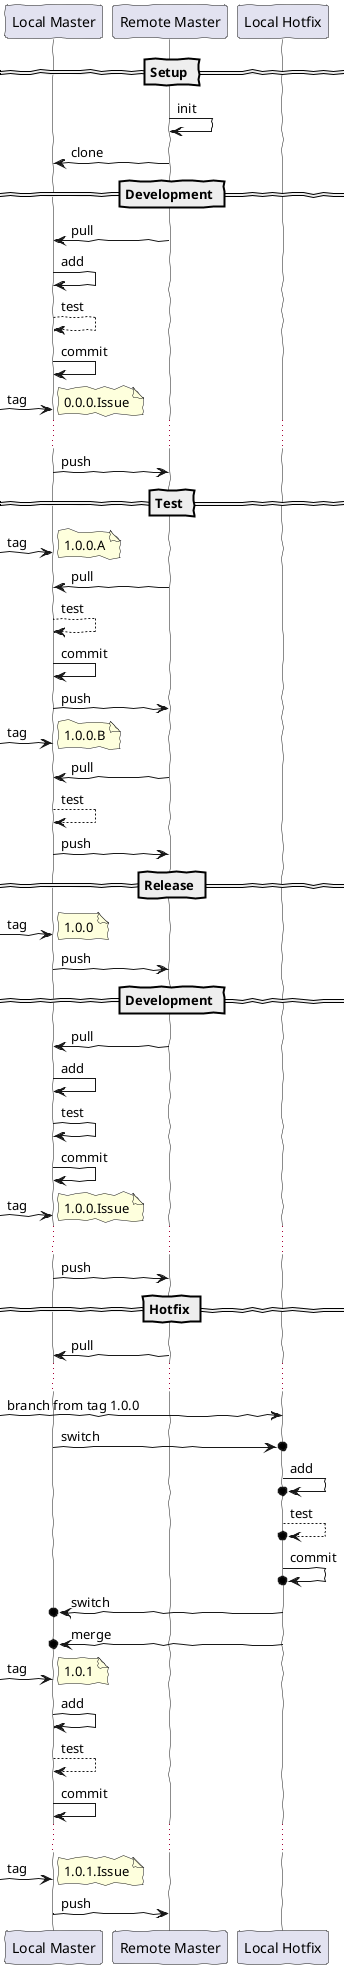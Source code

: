 @startuml
skinparam lifelineStrategy solid
'skinparam backgroundColor #EEEBDC
skinparam handwritten true
participant "Local Master" as Local
participant "Remote Master" as Remote
participant "Local Hotfix" as Hotfix

== Setup ==
Remote -> Remote: init
Remote -> Local: clone

== Development ==
Remote -> Local: pull
Local -> Local: add
Local --> Local: test
Local -> Local: commit

[-> Local: tag
note right: 0.0.0.Issue
...
Local -> Remote: push

== Test ==

[-> Local: tag
note right: 1.0.0.A
Remote -> Local: pull
Local --> Local: test
Local -> Local: commit
Local -> Remote: push

[-> Local: tag
note right: 1.0.0.B
Remote -> Local: pull
Local --> Local: test
Local -> Remote: push

== Release ==
[-> Local: tag
note right: 1.0.0
Local -> Remote: push

== Development ==
Remote -> Local: pull
Local -> Local: add
Local -> Local: test
Local -> Local: commit

[-> Local: tag
note right: 1.0.0.Issue
...
Local -> Remote: push


== Hotfix ==
Remote -> Local: pull
...

[-> Hotfix: branch from tag 1.0.0
Local ->o Hotfix: switch
Hotfix ->o Hotfix: add
Hotfix -->o Hotfix: test
Hotfix ->o Hotfix: commit
Hotfix ->o Local: switch
Hotfix ->o Local: merge
[-> Local: tag
note right: 1.0.1

Local -> Local: add
Local --> Local: test
Local -> Local: commit
...
[-> Local: tag
note right: 1.0.1.Issue
Local -> Remote: push
@enduml
